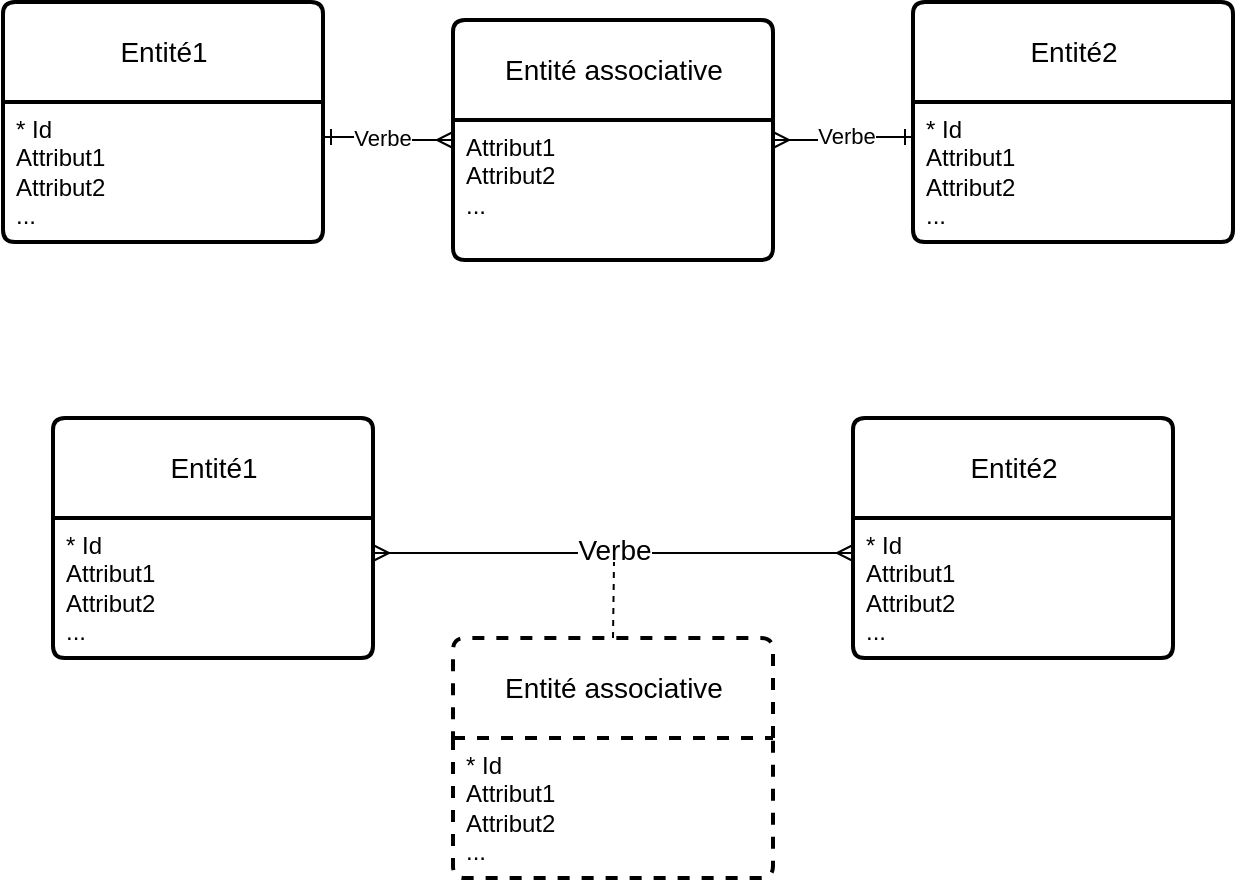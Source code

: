 <mxfile version="21.2.7" type="github">
  <diagram id="R2lEEEUBdFMjLlhIrx00" name="Page-1">
    <mxGraphModel dx="1311" dy="682" grid="1" gridSize="10" guides="1" tooltips="1" connect="1" arrows="1" fold="1" page="1" pageScale="1" pageWidth="850" pageHeight="1100" math="0" shadow="0" extFonts="Permanent Marker^https://fonts.googleapis.com/css?family=Permanent+Marker">
      <root>
        <mxCell id="0" />
        <mxCell id="1" parent="0" />
        <mxCell id="_YqLOAzw0AkWtNQ3BQ-a-1" value="Entité1" style="swimlane;childLayout=stackLayout;horizontal=1;startSize=50;horizontalStack=0;rounded=1;fontSize=14;fontStyle=0;strokeWidth=2;resizeParent=0;resizeLast=1;shadow=0;dashed=0;align=center;arcSize=4;whiteSpace=wrap;html=1;" parent="1" vertex="1">
          <mxGeometry x="77.5" y="408" width="160" height="120" as="geometry" />
        </mxCell>
        <mxCell id="_YqLOAzw0AkWtNQ3BQ-a-2" value="&lt;div&gt;* Id&lt;/div&gt;&lt;div&gt;Attribut1&lt;/div&gt;&lt;div&gt;Attribut2&lt;/div&gt;&lt;div&gt;...&lt;br&gt;&lt;/div&gt;" style="align=left;strokeColor=none;fillColor=none;spacingLeft=4;fontSize=12;verticalAlign=top;resizable=0;rotatable=0;part=1;html=1;" parent="_YqLOAzw0AkWtNQ3BQ-a-1" vertex="1">
          <mxGeometry y="50" width="160" height="70" as="geometry" />
        </mxCell>
        <mxCell id="XT_NBaw1IdfrVGG2B7zS-1" value="Entité2" style="swimlane;childLayout=stackLayout;horizontal=1;startSize=50;horizontalStack=0;rounded=1;fontSize=14;fontStyle=0;strokeWidth=2;resizeParent=0;resizeLast=1;shadow=0;dashed=0;align=center;arcSize=4;whiteSpace=wrap;html=1;" parent="1" vertex="1">
          <mxGeometry x="477.5" y="408" width="160" height="120" as="geometry" />
        </mxCell>
        <mxCell id="XT_NBaw1IdfrVGG2B7zS-2" value="&lt;div&gt;* Id&lt;/div&gt;&lt;div&gt;Attribut1&lt;/div&gt;&lt;div&gt;Attribut2&lt;/div&gt;&lt;div&gt;...&lt;br&gt;&lt;/div&gt;" style="align=left;strokeColor=none;fillColor=none;spacingLeft=4;fontSize=12;verticalAlign=top;resizable=0;rotatable=0;part=1;html=1;" parent="XT_NBaw1IdfrVGG2B7zS-1" vertex="1">
          <mxGeometry y="50" width="160" height="70" as="geometry" />
        </mxCell>
        <mxCell id="XT_NBaw1IdfrVGG2B7zS-5" value="" style="edgeStyle=entityRelationEdgeStyle;fontSize=12;html=1;endArrow=ERmany;startArrow=ERmany;rounded=0;exitX=1;exitY=0.25;exitDx=0;exitDy=0;entryX=0;entryY=0.25;entryDx=0;entryDy=0;endFill=0;startFill=0;" parent="1" source="_YqLOAzw0AkWtNQ3BQ-a-2" target="XT_NBaw1IdfrVGG2B7zS-2" edge="1">
          <mxGeometry width="100" height="100" relative="1" as="geometry">
            <mxPoint x="367.5" y="678" as="sourcePoint" />
            <mxPoint x="467.5" y="578" as="targetPoint" />
          </mxGeometry>
        </mxCell>
        <mxCell id="XT_NBaw1IdfrVGG2B7zS-6" value="Verbe" style="edgeLabel;html=1;align=center;verticalAlign=middle;resizable=0;points=[];fontSize=14;" parent="XT_NBaw1IdfrVGG2B7zS-5" vertex="1" connectable="0">
          <mxGeometry x="-0.117" y="3" relative="1" as="geometry">
            <mxPoint x="14" y="1" as="offset" />
          </mxGeometry>
        </mxCell>
        <mxCell id="dI--NcrY-dfHvmvMiSti-1" value="Entité associative" style="swimlane;childLayout=stackLayout;horizontal=1;startSize=50;horizontalStack=0;rounded=1;fontSize=14;fontStyle=0;strokeWidth=2;resizeParent=0;resizeLast=1;shadow=0;dashed=1;align=center;arcSize=4;whiteSpace=wrap;html=1;" vertex="1" parent="1">
          <mxGeometry x="277.5" y="518" width="160" height="120" as="geometry" />
        </mxCell>
        <mxCell id="dI--NcrY-dfHvmvMiSti-2" value="&lt;div&gt;* Id&lt;/div&gt;&lt;div&gt;Attribut1&lt;/div&gt;&lt;div&gt;Attribut2&lt;/div&gt;&lt;div&gt;...&lt;br&gt;&lt;/div&gt;" style="align=left;strokeColor=none;fillColor=none;spacingLeft=4;fontSize=12;verticalAlign=top;resizable=0;rotatable=0;part=1;html=1;dashed=1;" vertex="1" parent="dI--NcrY-dfHvmvMiSti-1">
          <mxGeometry y="50" width="160" height="70" as="geometry" />
        </mxCell>
        <mxCell id="dI--NcrY-dfHvmvMiSti-3" value="" style="endArrow=none;html=1;rounded=0;exitX=0.5;exitY=0;exitDx=0;exitDy=0;dashed=1;strokeWidth=1;" edge="1" parent="1" source="dI--NcrY-dfHvmvMiSti-1">
          <mxGeometry width="50" height="50" relative="1" as="geometry">
            <mxPoint x="397.5" y="648" as="sourcePoint" />
            <mxPoint x="358" y="480" as="targetPoint" />
          </mxGeometry>
        </mxCell>
        <mxCell id="dI--NcrY-dfHvmvMiSti-6" value="Entité1" style="swimlane;childLayout=stackLayout;horizontal=1;startSize=50;horizontalStack=0;rounded=1;fontSize=14;fontStyle=0;strokeWidth=2;resizeParent=0;resizeLast=1;shadow=0;dashed=0;align=center;arcSize=4;whiteSpace=wrap;html=1;" vertex="1" parent="1">
          <mxGeometry x="52.5" y="200" width="160" height="120" as="geometry" />
        </mxCell>
        <mxCell id="dI--NcrY-dfHvmvMiSti-7" value="&lt;div&gt;* Id&lt;/div&gt;&lt;div&gt;Attribut1&lt;/div&gt;&lt;div&gt;Attribut2&lt;/div&gt;&lt;div&gt;...&lt;br&gt;&lt;/div&gt;" style="align=left;strokeColor=none;fillColor=none;spacingLeft=4;fontSize=12;verticalAlign=top;resizable=0;rotatable=0;part=1;html=1;" vertex="1" parent="dI--NcrY-dfHvmvMiSti-6">
          <mxGeometry y="50" width="160" height="70" as="geometry" />
        </mxCell>
        <mxCell id="dI--NcrY-dfHvmvMiSti-8" value="Entité2" style="swimlane;childLayout=stackLayout;horizontal=1;startSize=50;horizontalStack=0;rounded=1;fontSize=14;fontStyle=0;strokeWidth=2;resizeParent=0;resizeLast=1;shadow=0;dashed=0;align=center;arcSize=4;whiteSpace=wrap;html=1;" vertex="1" parent="1">
          <mxGeometry x="507.5" y="200" width="160" height="120" as="geometry" />
        </mxCell>
        <mxCell id="dI--NcrY-dfHvmvMiSti-9" value="&lt;div&gt;* Id&lt;/div&gt;&lt;div&gt;Attribut1&lt;/div&gt;&lt;div&gt;Attribut2&lt;/div&gt;&lt;div&gt;...&lt;br&gt;&lt;/div&gt;" style="align=left;strokeColor=none;fillColor=none;spacingLeft=4;fontSize=12;verticalAlign=top;resizable=0;rotatable=0;part=1;html=1;" vertex="1" parent="dI--NcrY-dfHvmvMiSti-8">
          <mxGeometry y="50" width="160" height="70" as="geometry" />
        </mxCell>
        <mxCell id="dI--NcrY-dfHvmvMiSti-10" value="" style="edgeStyle=entityRelationEdgeStyle;fontSize=12;html=1;endArrow=ERone;startArrow=ERmany;rounded=0;exitX=1;exitY=0.5;exitDx=0;exitDy=0;entryX=0;entryY=0.25;entryDx=0;entryDy=0;endFill=0;startFill=0;" edge="1" parent="1" source="dI--NcrY-dfHvmvMiSti-12" target="dI--NcrY-dfHvmvMiSti-9">
          <mxGeometry width="100" height="100" relative="1" as="geometry">
            <mxPoint x="357.5" y="439" as="sourcePoint" />
            <mxPoint x="457.5" y="339" as="targetPoint" />
          </mxGeometry>
        </mxCell>
        <mxCell id="dI--NcrY-dfHvmvMiSti-17" value="&lt;div&gt;Verbe&lt;/div&gt;&lt;div&gt;&lt;br&gt;&lt;/div&gt;" style="edgeLabel;html=1;align=center;verticalAlign=middle;resizable=0;points=[];" vertex="1" connectable="0" parent="dI--NcrY-dfHvmvMiSti-10">
          <mxGeometry x="-0.148" y="-3" relative="1" as="geometry">
            <mxPoint x="6" y="2" as="offset" />
          </mxGeometry>
        </mxCell>
        <mxCell id="dI--NcrY-dfHvmvMiSti-14" value="" style="endArrow=none;html=1;rounded=0;exitX=0.5;exitY=0;exitDx=0;exitDy=0;dashed=1;strokeWidth=1;" edge="1" parent="1" source="dI--NcrY-dfHvmvMiSti-12">
          <mxGeometry width="50" height="50" relative="1" as="geometry">
            <mxPoint x="387.5" y="409" as="sourcePoint" />
            <mxPoint x="347.5" y="239" as="targetPoint" />
          </mxGeometry>
        </mxCell>
        <mxCell id="dI--NcrY-dfHvmvMiSti-15" value="" style="edgeStyle=entityRelationEdgeStyle;fontSize=12;html=1;endArrow=ERmany;startArrow=ERone;rounded=0;exitX=1;exitY=0.25;exitDx=0;exitDy=0;entryX=0;entryY=0.5;entryDx=0;entryDy=0;endFill=0;startFill=0;" edge="1" parent="1" source="dI--NcrY-dfHvmvMiSti-7" target="dI--NcrY-dfHvmvMiSti-12">
          <mxGeometry width="100" height="100" relative="1" as="geometry">
            <mxPoint x="227.5" y="237" as="sourcePoint" />
            <mxPoint x="467.5" y="237" as="targetPoint" />
          </mxGeometry>
        </mxCell>
        <mxCell id="dI--NcrY-dfHvmvMiSti-16" value="Verbe" style="edgeLabel;html=1;align=center;verticalAlign=middle;resizable=0;points=[];" vertex="1" connectable="0" parent="dI--NcrY-dfHvmvMiSti-15">
          <mxGeometry x="-0.108" y="1" relative="1" as="geometry">
            <mxPoint y="1" as="offset" />
          </mxGeometry>
        </mxCell>
        <mxCell id="dI--NcrY-dfHvmvMiSti-12" value="Entité associative" style="swimlane;childLayout=stackLayout;horizontal=1;startSize=50;horizontalStack=0;rounded=1;fontSize=14;fontStyle=0;strokeWidth=2;resizeParent=0;resizeLast=1;shadow=0;align=center;arcSize=4;whiteSpace=wrap;html=1;" vertex="1" parent="1">
          <mxGeometry x="277.5" y="209" width="160" height="120" as="geometry" />
        </mxCell>
        <mxCell id="dI--NcrY-dfHvmvMiSti-13" value="&lt;div&gt;Attribut1&lt;/div&gt;&lt;div&gt;Attribut2&lt;/div&gt;&lt;div&gt;...&lt;br&gt;&lt;/div&gt;" style="align=left;strokeColor=none;fillColor=none;spacingLeft=4;fontSize=12;verticalAlign=top;resizable=0;rotatable=0;part=1;html=1;dashed=1;" vertex="1" parent="dI--NcrY-dfHvmvMiSti-12">
          <mxGeometry y="50" width="160" height="70" as="geometry" />
        </mxCell>
        <mxCell id="dI--NcrY-dfHvmvMiSti-18" style="edgeStyle=orthogonalEdgeStyle;rounded=0;orthogonalLoop=1;jettySize=auto;html=1;exitX=0.5;exitY=1;exitDx=0;exitDy=0;" edge="1" parent="dI--NcrY-dfHvmvMiSti-12" source="dI--NcrY-dfHvmvMiSti-13" target="dI--NcrY-dfHvmvMiSti-13">
          <mxGeometry relative="1" as="geometry" />
        </mxCell>
      </root>
    </mxGraphModel>
  </diagram>
</mxfile>
